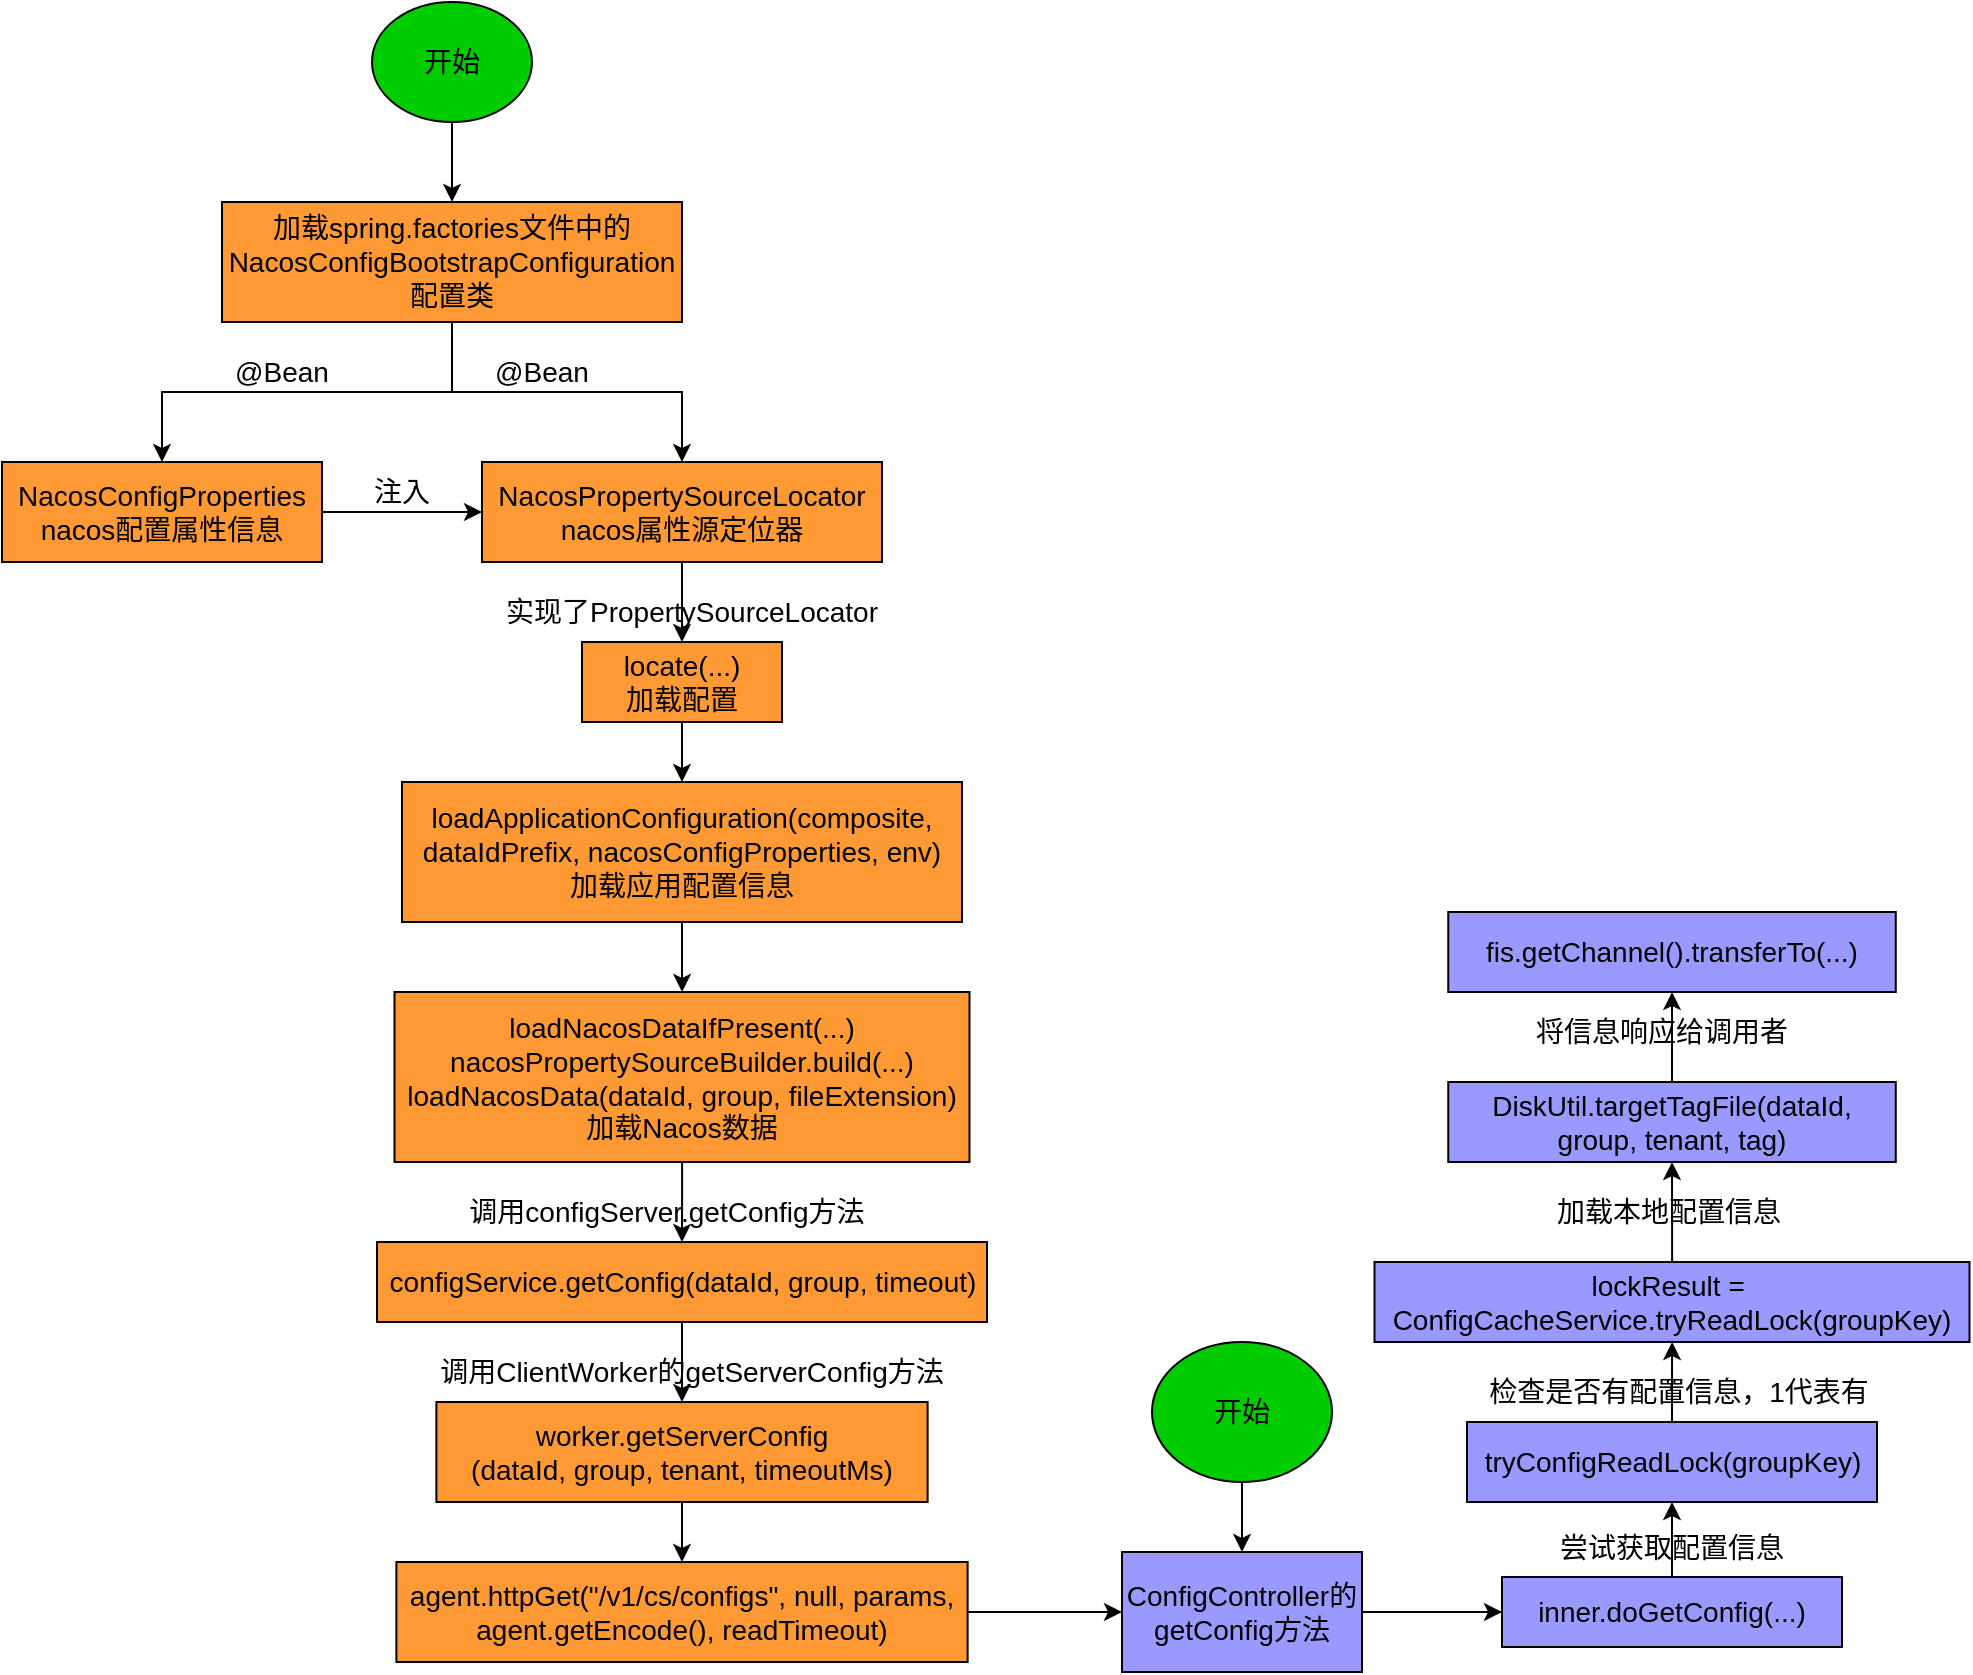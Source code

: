 <mxfile version="20.2.6" type="device"><diagram id="Rmfq_88EWbjHBWTN4Q8M" name="第 1 页"><mxGraphModel dx="1422" dy="762" grid="1" gridSize="10" guides="0" tooltips="1" connect="1" arrows="1" fold="1" page="1" pageScale="1" pageWidth="827" pageHeight="969" math="0" shadow="0"><root><mxCell id="0"/><mxCell id="1" parent="0"/><mxCell id="ch_fDSyzrWtdcpkPNKuq-4" style="edgeStyle=orthogonalEdgeStyle;rounded=0;orthogonalLoop=1;jettySize=auto;html=1;entryX=0.5;entryY=0;entryDx=0;entryDy=0;fontSize=14;" edge="1" parent="1" source="ch_fDSyzrWtdcpkPNKuq-2" target="ch_fDSyzrWtdcpkPNKuq-3"><mxGeometry relative="1" as="geometry"/></mxCell><mxCell id="ch_fDSyzrWtdcpkPNKuq-2" value="开始" style="ellipse;whiteSpace=wrap;html=1;fillColor=#00CC00;fontSize=14;" vertex="1" parent="1"><mxGeometry x="205" y="40" width="80" height="60" as="geometry"/></mxCell><mxCell id="ch_fDSyzrWtdcpkPNKuq-7" style="edgeStyle=orthogonalEdgeStyle;rounded=0;orthogonalLoop=1;jettySize=auto;html=1;exitX=0.5;exitY=1;exitDx=0;exitDy=0;entryX=0.5;entryY=0;entryDx=0;entryDy=0;fontSize=14;" edge="1" parent="1" source="ch_fDSyzrWtdcpkPNKuq-3" target="ch_fDSyzrWtdcpkPNKuq-5"><mxGeometry relative="1" as="geometry"/></mxCell><mxCell id="ch_fDSyzrWtdcpkPNKuq-8" style="edgeStyle=orthogonalEdgeStyle;rounded=0;orthogonalLoop=1;jettySize=auto;html=1;entryX=0.5;entryY=0;entryDx=0;entryDy=0;fontSize=14;" edge="1" parent="1" source="ch_fDSyzrWtdcpkPNKuq-3" target="ch_fDSyzrWtdcpkPNKuq-6"><mxGeometry relative="1" as="geometry"/></mxCell><mxCell id="ch_fDSyzrWtdcpkPNKuq-3" value="加载spring.factories文件中的NacosConfigBootstrapConfiguration&lt;br&gt;配置类" style="rounded=0;whiteSpace=wrap;html=1;fontSize=14;fillColor=#FF9933;" vertex="1" parent="1"><mxGeometry x="130" y="140" width="230" height="60" as="geometry"/></mxCell><mxCell id="ch_fDSyzrWtdcpkPNKuq-14" style="edgeStyle=orthogonalEdgeStyle;rounded=0;orthogonalLoop=1;jettySize=auto;html=1;exitX=1;exitY=0.5;exitDx=0;exitDy=0;entryX=0;entryY=0.5;entryDx=0;entryDy=0;fontSize=14;" edge="1" parent="1" source="ch_fDSyzrWtdcpkPNKuq-5" target="ch_fDSyzrWtdcpkPNKuq-6"><mxGeometry relative="1" as="geometry"/></mxCell><mxCell id="ch_fDSyzrWtdcpkPNKuq-5" value="NacosConfigProperties&lt;br&gt;nacos配置属性信息" style="rounded=0;whiteSpace=wrap;html=1;fontSize=14;fillColor=#FF9933;" vertex="1" parent="1"><mxGeometry x="20" y="270" width="160" height="50" as="geometry"/></mxCell><mxCell id="ch_fDSyzrWtdcpkPNKuq-17" value="" style="edgeStyle=orthogonalEdgeStyle;rounded=0;orthogonalLoop=1;jettySize=auto;html=1;fontSize=14;" edge="1" parent="1" source="ch_fDSyzrWtdcpkPNKuq-6" target="ch_fDSyzrWtdcpkPNKuq-16"><mxGeometry relative="1" as="geometry"/></mxCell><mxCell id="ch_fDSyzrWtdcpkPNKuq-6" value="NacosPropertySourceLocator&lt;br&gt;nacos属性源定位器" style="rounded=0;whiteSpace=wrap;html=1;fontSize=14;fillColor=#FF9933;" vertex="1" parent="1"><mxGeometry x="260" y="270" width="200" height="50" as="geometry"/></mxCell><mxCell id="ch_fDSyzrWtdcpkPNKuq-12" value="@Bean" style="text;html=1;strokeColor=none;fillColor=none;align=center;verticalAlign=middle;whiteSpace=wrap;rounded=0;fontSize=14;" vertex="1" parent="1"><mxGeometry x="130" y="210" width="60" height="30" as="geometry"/></mxCell><mxCell id="ch_fDSyzrWtdcpkPNKuq-13" value="@Bean" style="text;html=1;strokeColor=none;fillColor=none;align=center;verticalAlign=middle;whiteSpace=wrap;rounded=0;fontSize=14;" vertex="1" parent="1"><mxGeometry x="260" y="210" width="60" height="30" as="geometry"/></mxCell><mxCell id="ch_fDSyzrWtdcpkPNKuq-15" value="注入" style="text;html=1;strokeColor=none;fillColor=none;align=center;verticalAlign=middle;whiteSpace=wrap;rounded=0;fontSize=14;" vertex="1" parent="1"><mxGeometry x="190" y="270" width="60" height="30" as="geometry"/></mxCell><mxCell id="ch_fDSyzrWtdcpkPNKuq-21" value="" style="edgeStyle=orthogonalEdgeStyle;rounded=0;orthogonalLoop=1;jettySize=auto;html=1;fontSize=14;" edge="1" parent="1" source="ch_fDSyzrWtdcpkPNKuq-16" target="ch_fDSyzrWtdcpkPNKuq-20"><mxGeometry relative="1" as="geometry"/></mxCell><mxCell id="ch_fDSyzrWtdcpkPNKuq-16" value="locate(...)&lt;br&gt;加载配置" style="rounded=0;whiteSpace=wrap;html=1;fontSize=14;fillColor=#FF9933;" vertex="1" parent="1"><mxGeometry x="310" y="360" width="100" height="40" as="geometry"/></mxCell><mxCell id="ch_fDSyzrWtdcpkPNKuq-18" value="实现了PropertySourceLocator" style="text;html=1;strokeColor=none;fillColor=none;align=center;verticalAlign=middle;whiteSpace=wrap;rounded=0;fontSize=14;" vertex="1" parent="1"><mxGeometry x="260" y="330" width="210" height="30" as="geometry"/></mxCell><mxCell id="ch_fDSyzrWtdcpkPNKuq-23" value="" style="edgeStyle=orthogonalEdgeStyle;rounded=0;orthogonalLoop=1;jettySize=auto;html=1;fontSize=14;" edge="1" parent="1" source="ch_fDSyzrWtdcpkPNKuq-20" target="ch_fDSyzrWtdcpkPNKuq-22"><mxGeometry relative="1" as="geometry"/></mxCell><mxCell id="ch_fDSyzrWtdcpkPNKuq-20" value="loadApplicationConfiguration(composite, dataIdPrefix, nacosConfigProperties, env)&lt;br&gt;加载应用配置信息" style="whiteSpace=wrap;html=1;fontSize=14;fillColor=#FF9933;rounded=0;" vertex="1" parent="1"><mxGeometry x="220" y="430" width="280" height="70" as="geometry"/></mxCell><mxCell id="ch_fDSyzrWtdcpkPNKuq-25" value="" style="edgeStyle=orthogonalEdgeStyle;rounded=0;orthogonalLoop=1;jettySize=auto;html=1;fontSize=14;" edge="1" parent="1" source="ch_fDSyzrWtdcpkPNKuq-22" target="ch_fDSyzrWtdcpkPNKuq-24"><mxGeometry relative="1" as="geometry"/></mxCell><mxCell id="ch_fDSyzrWtdcpkPNKuq-22" value="loadNacosDataIfPresent(...)&lt;br&gt;nacosPropertySourceBuilder.build(...)&lt;br&gt;loadNacosData(dataId, group, fileExtension)&lt;br&gt;加载Nacos数据" style="whiteSpace=wrap;html=1;fontSize=14;fillColor=#FF9933;rounded=0;" vertex="1" parent="1"><mxGeometry x="216.25" y="535" width="287.5" height="85" as="geometry"/></mxCell><mxCell id="ch_fDSyzrWtdcpkPNKuq-28" value="" style="edgeStyle=orthogonalEdgeStyle;rounded=0;orthogonalLoop=1;jettySize=auto;html=1;fontSize=14;" edge="1" parent="1" source="ch_fDSyzrWtdcpkPNKuq-24" target="ch_fDSyzrWtdcpkPNKuq-27"><mxGeometry relative="1" as="geometry"/></mxCell><mxCell id="ch_fDSyzrWtdcpkPNKuq-24" value="configService.getConfig(dataId, group, timeout)" style="whiteSpace=wrap;html=1;fontSize=14;fillColor=#FF9933;rounded=0;" vertex="1" parent="1"><mxGeometry x="207.5" y="660" width="305" height="40" as="geometry"/></mxCell><mxCell id="ch_fDSyzrWtdcpkPNKuq-26" value="调用configServer.getConfig方法" style="text;html=1;strokeColor=none;fillColor=none;align=center;verticalAlign=middle;whiteSpace=wrap;rounded=0;fontSize=14;" vertex="1" parent="1"><mxGeometry x="205" y="630" width="295" height="30" as="geometry"/></mxCell><mxCell id="ch_fDSyzrWtdcpkPNKuq-31" value="" style="edgeStyle=orthogonalEdgeStyle;rounded=0;orthogonalLoop=1;jettySize=auto;html=1;fontSize=14;" edge="1" parent="1" source="ch_fDSyzrWtdcpkPNKuq-27" target="ch_fDSyzrWtdcpkPNKuq-30"><mxGeometry relative="1" as="geometry"/></mxCell><mxCell id="ch_fDSyzrWtdcpkPNKuq-27" value="worker.getServerConfig&lt;br&gt;(dataId, group, tenant, timeoutMs)" style="whiteSpace=wrap;html=1;fontSize=14;fillColor=#FF9933;rounded=0;" vertex="1" parent="1"><mxGeometry x="237.19" y="740" width="245.62" height="50" as="geometry"/></mxCell><mxCell id="ch_fDSyzrWtdcpkPNKuq-29" value="调用ClientWorker的getServerConfig方法" style="text;html=1;strokeColor=none;fillColor=none;align=center;verticalAlign=middle;whiteSpace=wrap;rounded=0;fontSize=14;" vertex="1" parent="1"><mxGeometry x="190" y="710" width="350" height="30" as="geometry"/></mxCell><mxCell id="ch_fDSyzrWtdcpkPNKuq-33" value="" style="edgeStyle=orthogonalEdgeStyle;rounded=0;orthogonalLoop=1;jettySize=auto;html=1;fontSize=14;" edge="1" parent="1" source="ch_fDSyzrWtdcpkPNKuq-30" target="ch_fDSyzrWtdcpkPNKuq-32"><mxGeometry relative="1" as="geometry"/></mxCell><mxCell id="ch_fDSyzrWtdcpkPNKuq-30" value="agent.httpGet(&quot;/v1/cs/configs&quot;, null, params, agent.getEncode(), readTimeout)" style="whiteSpace=wrap;html=1;fontSize=14;fillColor=#FF9933;rounded=0;" vertex="1" parent="1"><mxGeometry x="217.19" y="820" width="285.62" height="50" as="geometry"/></mxCell><mxCell id="ch_fDSyzrWtdcpkPNKuq-37" value="" style="edgeStyle=orthogonalEdgeStyle;rounded=0;orthogonalLoop=1;jettySize=auto;html=1;fontSize=14;" edge="1" parent="1" source="ch_fDSyzrWtdcpkPNKuq-32" target="ch_fDSyzrWtdcpkPNKuq-36"><mxGeometry relative="1" as="geometry"/></mxCell><mxCell id="ch_fDSyzrWtdcpkPNKuq-32" value="ConfigController的getConfig方法" style="whiteSpace=wrap;html=1;fontSize=14;fillColor=#9999FF;rounded=0;" vertex="1" parent="1"><mxGeometry x="580.0" y="815" width="120" height="60" as="geometry"/></mxCell><mxCell id="ch_fDSyzrWtdcpkPNKuq-35" style="edgeStyle=orthogonalEdgeStyle;rounded=0;orthogonalLoop=1;jettySize=auto;html=1;entryX=0.5;entryY=0;entryDx=0;entryDy=0;fontSize=14;" edge="1" parent="1" source="ch_fDSyzrWtdcpkPNKuq-34" target="ch_fDSyzrWtdcpkPNKuq-32"><mxGeometry relative="1" as="geometry"/></mxCell><mxCell id="ch_fDSyzrWtdcpkPNKuq-34" value="开始" style="ellipse;whiteSpace=wrap;html=1;fontSize=14;fillColor=#00CC00;" vertex="1" parent="1"><mxGeometry x="595" y="710" width="90" height="70" as="geometry"/></mxCell><mxCell id="ch_fDSyzrWtdcpkPNKuq-39" value="" style="edgeStyle=orthogonalEdgeStyle;rounded=0;orthogonalLoop=1;jettySize=auto;html=1;fontSize=14;" edge="1" parent="1" source="ch_fDSyzrWtdcpkPNKuq-36" target="ch_fDSyzrWtdcpkPNKuq-38"><mxGeometry relative="1" as="geometry"/></mxCell><mxCell id="ch_fDSyzrWtdcpkPNKuq-36" value="inner.doGetConfig(...)" style="whiteSpace=wrap;html=1;fontSize=14;fillColor=#9999FF;rounded=0;" vertex="1" parent="1"><mxGeometry x="770" y="827.5" width="170" height="35" as="geometry"/></mxCell><mxCell id="ch_fDSyzrWtdcpkPNKuq-41" value="" style="edgeStyle=orthogonalEdgeStyle;rounded=0;orthogonalLoop=1;jettySize=auto;html=1;fontSize=14;" edge="1" parent="1" source="ch_fDSyzrWtdcpkPNKuq-38" target="ch_fDSyzrWtdcpkPNKuq-40"><mxGeometry relative="1" as="geometry"/></mxCell><mxCell id="ch_fDSyzrWtdcpkPNKuq-38" value="tryConfigReadLock(groupKey)" style="whiteSpace=wrap;html=1;fontSize=14;fillColor=#9999FF;rounded=0;" vertex="1" parent="1"><mxGeometry x="752.5" y="750" width="205" height="40" as="geometry"/></mxCell><mxCell id="ch_fDSyzrWtdcpkPNKuq-43" value="" style="edgeStyle=orthogonalEdgeStyle;rounded=0;orthogonalLoop=1;jettySize=auto;html=1;fontSize=14;" edge="1" parent="1" source="ch_fDSyzrWtdcpkPNKuq-40" target="ch_fDSyzrWtdcpkPNKuq-42"><mxGeometry relative="1" as="geometry"/></mxCell><mxCell id="ch_fDSyzrWtdcpkPNKuq-40" value="lockResult =&amp;nbsp;&lt;br&gt;ConfigCacheService.tryReadLock(groupKey)" style="whiteSpace=wrap;html=1;fontSize=14;fillColor=#9999FF;rounded=0;" vertex="1" parent="1"><mxGeometry x="706.25" y="670" width="297.5" height="40" as="geometry"/></mxCell><mxCell id="ch_fDSyzrWtdcpkPNKuq-48" value="" style="edgeStyle=orthogonalEdgeStyle;rounded=0;orthogonalLoop=1;jettySize=auto;html=1;fontSize=14;" edge="1" parent="1" source="ch_fDSyzrWtdcpkPNKuq-42" target="ch_fDSyzrWtdcpkPNKuq-47"><mxGeometry relative="1" as="geometry"/></mxCell><mxCell id="ch_fDSyzrWtdcpkPNKuq-42" value="DiskUtil.targetTagFile(dataId, group, tenant, tag)" style="whiteSpace=wrap;html=1;fontSize=14;fillColor=#9999FF;rounded=0;" vertex="1" parent="1"><mxGeometry x="743.13" y="580" width="223.75" height="40" as="geometry"/></mxCell><mxCell id="ch_fDSyzrWtdcpkPNKuq-44" value="尝试获取配置信息" style="text;html=1;strokeColor=none;fillColor=none;align=center;verticalAlign=middle;whiteSpace=wrap;rounded=0;fontSize=14;" vertex="1" parent="1"><mxGeometry x="760.01" y="797.5" width="190" height="30" as="geometry"/></mxCell><mxCell id="ch_fDSyzrWtdcpkPNKuq-45" value="检查是否有配置信息，1代表有" style="text;html=1;strokeColor=none;fillColor=none;align=center;verticalAlign=middle;whiteSpace=wrap;rounded=0;fontSize=14;" vertex="1" parent="1"><mxGeometry x="749.88" y="720" width="217" height="30" as="geometry"/></mxCell><mxCell id="ch_fDSyzrWtdcpkPNKuq-46" value="加载本地配置信息" style="text;html=1;strokeColor=none;fillColor=none;align=center;verticalAlign=middle;whiteSpace=wrap;rounded=0;fontSize=14;" vertex="1" parent="1"><mxGeometry x="767" y="630" width="173" height="30" as="geometry"/></mxCell><mxCell id="ch_fDSyzrWtdcpkPNKuq-47" value="fis.getChannel().transferTo(...)" style="whiteSpace=wrap;html=1;fontSize=14;fillColor=#9999FF;rounded=0;" vertex="1" parent="1"><mxGeometry x="743.13" y="495" width="223.75" height="40" as="geometry"/></mxCell><mxCell id="ch_fDSyzrWtdcpkPNKuq-49" value="将信息响应给调用者" style="text;html=1;strokeColor=none;fillColor=none;align=center;verticalAlign=middle;whiteSpace=wrap;rounded=0;fontSize=14;" vertex="1" parent="1"><mxGeometry x="770" y="540" width="160" height="30" as="geometry"/></mxCell></root></mxGraphModel></diagram></mxfile>